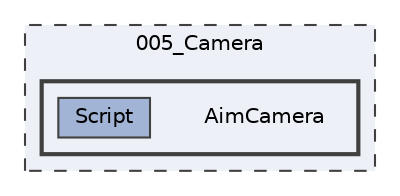 digraph "005_Camera/AimCamera"
{
 // LATEX_PDF_SIZE
  bgcolor="transparent";
  edge [fontname=Helvetica,fontsize=10,labelfontname=Helvetica,labelfontsize=10];
  node [fontname=Helvetica,fontsize=10,shape=box,height=0.2,width=0.4];
  compound=true
  subgraph clusterdir_9fb6491eabed46334dc4f464d558f423 {
    graph [ bgcolor="#edf0f7", pencolor="grey25", label="005_Camera", fontname=Helvetica,fontsize=10 style="filled,dashed", URL="dir_9fb6491eabed46334dc4f464d558f423.html",tooltip=""]
  subgraph clusterdir_c80e36dbc006ff31b1224c8d2cba7a1a {
    graph [ bgcolor="#edf0f7", pencolor="grey25", label="", fontname=Helvetica,fontsize=10 style="filled,bold", URL="dir_c80e36dbc006ff31b1224c8d2cba7a1a.html",tooltip=""]
    dir_c80e36dbc006ff31b1224c8d2cba7a1a [shape=plaintext, label="AimCamera"];
  dir_f1da238c3b9fe56518094a78d88eba90 [label="Script", fillcolor="#a2b4d6", color="grey25", style="filled", URL="dir_f1da238c3b9fe56518094a78d88eba90.html",tooltip=""];
  }
  }
}
